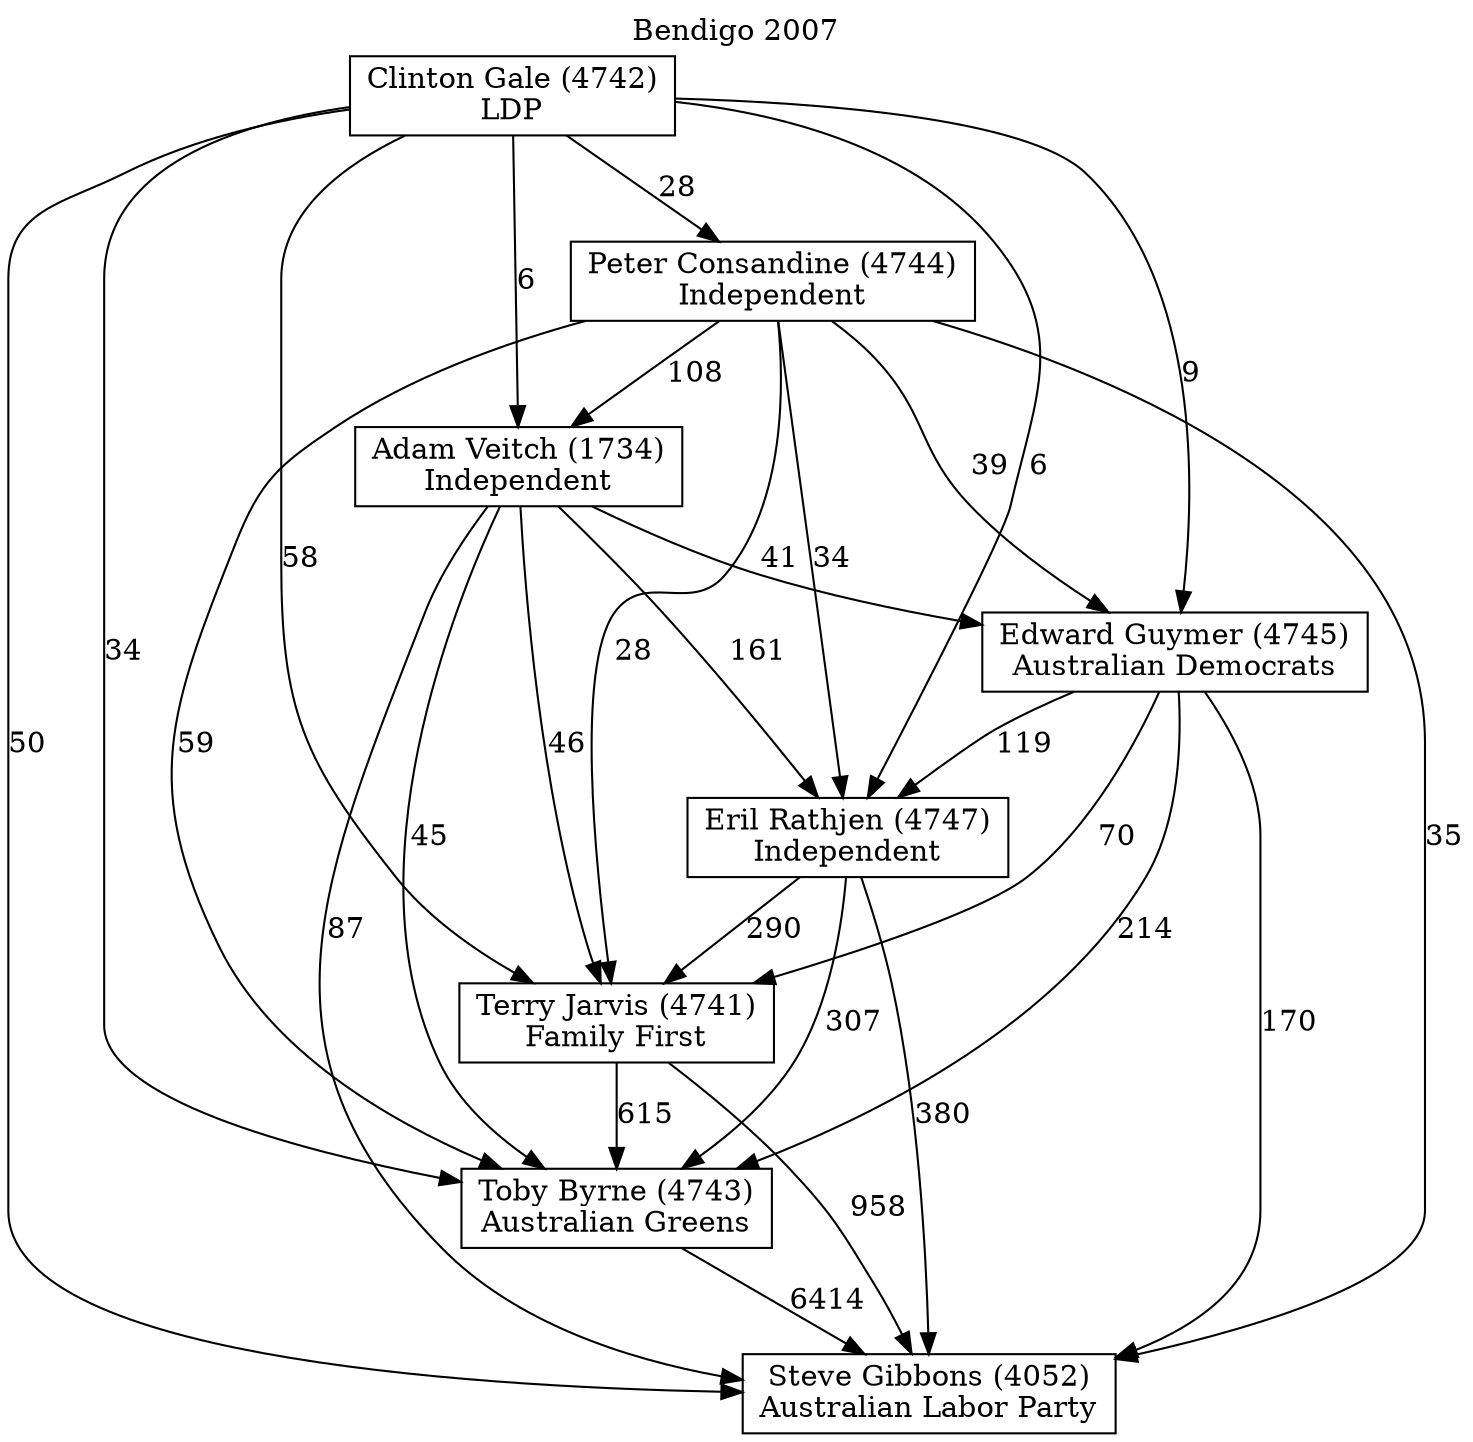 // House preference flow
digraph "Steve Gibbons (4052)_Bendigo_2007" {
	graph [label="Bendigo 2007" labelloc=t mclimit=10]
	node [shape=box]
	"Adam Veitch (1734)" [label="Adam Veitch (1734)
Independent"]
	"Clinton Gale (4742)" [label="Clinton Gale (4742)
LDP"]
	"Edward Guymer (4745)" [label="Edward Guymer (4745)
Australian Democrats"]
	"Eril Rathjen (4747)" [label="Eril Rathjen (4747)
Independent"]
	"Peter Consandine (4744)" [label="Peter Consandine (4744)
Independent"]
	"Steve Gibbons (4052)" [label="Steve Gibbons (4052)
Australian Labor Party"]
	"Terry Jarvis (4741)" [label="Terry Jarvis (4741)
Family First"]
	"Toby Byrne (4743)" [label="Toby Byrne (4743)
Australian Greens"]
	"Adam Veitch (1734)" -> "Edward Guymer (4745)" [label=41]
	"Adam Veitch (1734)" -> "Eril Rathjen (4747)" [label=161]
	"Adam Veitch (1734)" -> "Steve Gibbons (4052)" [label=87]
	"Adam Veitch (1734)" -> "Terry Jarvis (4741)" [label=46]
	"Adam Veitch (1734)" -> "Toby Byrne (4743)" [label=45]
	"Clinton Gale (4742)" -> "Adam Veitch (1734)" [label=6]
	"Clinton Gale (4742)" -> "Edward Guymer (4745)" [label=9]
	"Clinton Gale (4742)" -> "Eril Rathjen (4747)" [label=6]
	"Clinton Gale (4742)" -> "Peter Consandine (4744)" [label=28]
	"Clinton Gale (4742)" -> "Steve Gibbons (4052)" [label=50]
	"Clinton Gale (4742)" -> "Terry Jarvis (4741)" [label=58]
	"Clinton Gale (4742)" -> "Toby Byrne (4743)" [label=34]
	"Edward Guymer (4745)" -> "Eril Rathjen (4747)" [label=119]
	"Edward Guymer (4745)" -> "Steve Gibbons (4052)" [label=170]
	"Edward Guymer (4745)" -> "Terry Jarvis (4741)" [label=70]
	"Edward Guymer (4745)" -> "Toby Byrne (4743)" [label=214]
	"Eril Rathjen (4747)" -> "Steve Gibbons (4052)" [label=380]
	"Eril Rathjen (4747)" -> "Terry Jarvis (4741)" [label=290]
	"Eril Rathjen (4747)" -> "Toby Byrne (4743)" [label=307]
	"Peter Consandine (4744)" -> "Adam Veitch (1734)" [label=108]
	"Peter Consandine (4744)" -> "Edward Guymer (4745)" [label=39]
	"Peter Consandine (4744)" -> "Eril Rathjen (4747)" [label=34]
	"Peter Consandine (4744)" -> "Steve Gibbons (4052)" [label=35]
	"Peter Consandine (4744)" -> "Terry Jarvis (4741)" [label=28]
	"Peter Consandine (4744)" -> "Toby Byrne (4743)" [label=59]
	"Terry Jarvis (4741)" -> "Steve Gibbons (4052)" [label=958]
	"Terry Jarvis (4741)" -> "Toby Byrne (4743)" [label=615]
	"Toby Byrne (4743)" -> "Steve Gibbons (4052)" [label=6414]
}
